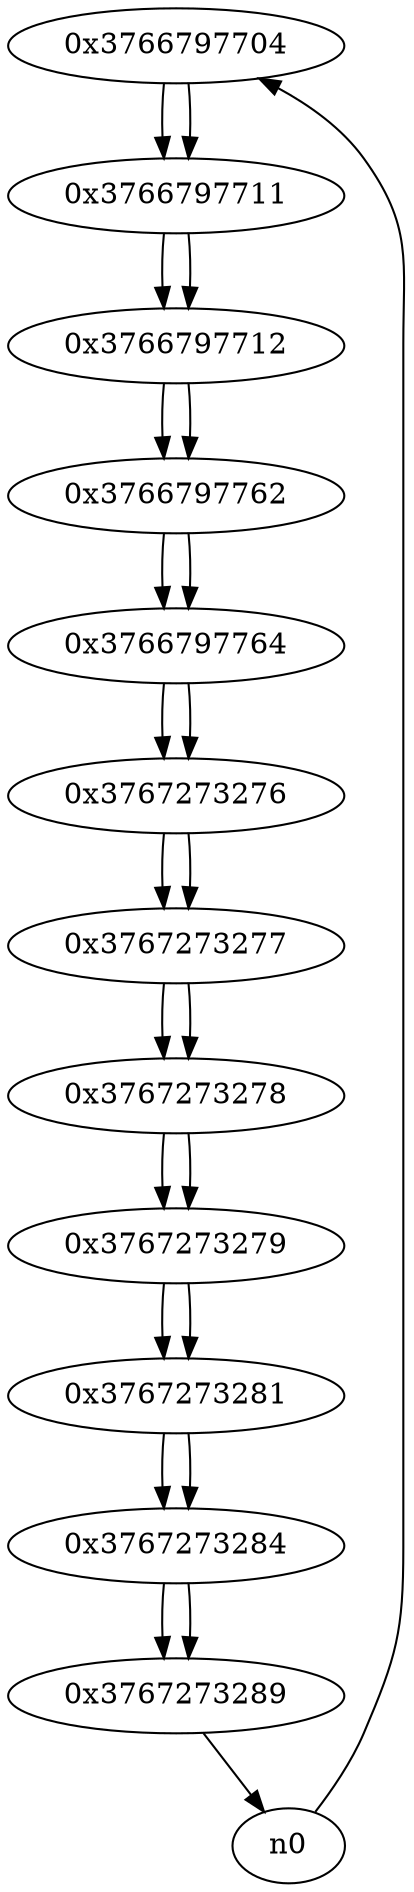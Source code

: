 digraph G{
/* nodes */
  n1 [label="0x3766797704"]
  n2 [label="0x3766797711"]
  n3 [label="0x3766797712"]
  n4 [label="0x3766797762"]
  n5 [label="0x3766797764"]
  n6 [label="0x3767273276"]
  n7 [label="0x3767273277"]
  n8 [label="0x3767273278"]
  n9 [label="0x3767273279"]
  n10 [label="0x3767273281"]
  n11 [label="0x3767273284"]
  n12 [label="0x3767273289"]
/* edges */
n1 -> n2;
n0 -> n1;
n2 -> n3;
n1 -> n2;
n3 -> n4;
n2 -> n3;
n4 -> n5;
n3 -> n4;
n5 -> n6;
n4 -> n5;
n6 -> n7;
n5 -> n6;
n7 -> n8;
n6 -> n7;
n8 -> n9;
n7 -> n8;
n9 -> n10;
n8 -> n9;
n10 -> n11;
n9 -> n10;
n11 -> n12;
n10 -> n11;
n12 -> n0;
n11 -> n12;
}
